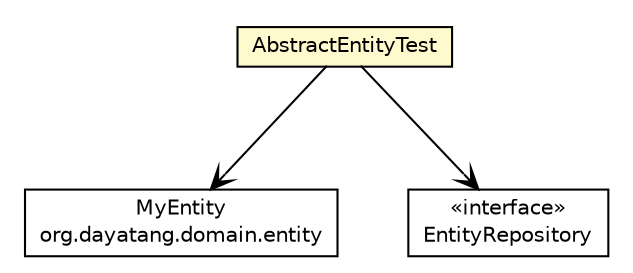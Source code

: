 #!/usr/local/bin/dot
#
# Class diagram 
# Generated by UMLGraph version R5_6_6-8-g8d7759 (http://www.umlgraph.org/)
#

digraph G {
	edge [fontname="Helvetica",fontsize=10,labelfontname="Helvetica",labelfontsize=10];
	node [fontname="Helvetica",fontsize=10,shape=plaintext];
	nodesep=0.25;
	ranksep=0.5;
	// org.dayatang.domain.AbstractEntityTest
	c12581 [label=<<table title="org.dayatang.domain.AbstractEntityTest" border="0" cellborder="1" cellspacing="0" cellpadding="2" port="p" bgcolor="lemonChiffon" href="./AbstractEntityTest.html">
		<tr><td><table border="0" cellspacing="0" cellpadding="1">
<tr><td align="center" balign="center"> AbstractEntityTest </td></tr>
		</table></td></tr>
		</table>>, URL="./AbstractEntityTest.html", fontname="Helvetica", fontcolor="black", fontsize=10.0];
	// org.dayatang.domain.entity.MyEntity
	c12585 [label=<<table title="org.dayatang.domain.entity.MyEntity" border="0" cellborder="1" cellspacing="0" cellpadding="2" port="p" href="./entity/MyEntity.html">
		<tr><td><table border="0" cellspacing="0" cellpadding="1">
<tr><td align="center" balign="center"> MyEntity </td></tr>
<tr><td align="center" balign="center"> org.dayatang.domain.entity </td></tr>
		</table></td></tr>
		</table>>, URL="./entity/MyEntity.html", fontname="Helvetica", fontcolor="black", fontsize=10.0];
	// org.dayatang.domain.AbstractEntityTest NAVASSOC org.dayatang.domain.entity.MyEntity
	c12581:p -> c12585:p [taillabel="", label=" "headlabel="", fontname="Helvetica", fontcolor="black", fontsize=10.0, color="black", arrowhead=open];
	// org.dayatang.domain.AbstractEntityTest NAVASSOC org.dayatang.domain.EntityRepository
	c12581:p -> c12753:p [taillabel="", label=" "headlabel="", fontname="Helvetica", fontcolor="black", fontsize=10.0, color="black", arrowhead=open];
	// org.dayatang.domain.EntityRepository
	c12753 [label=<<table title="org.dayatang.domain.EntityRepository" border="0" cellborder="1" cellspacing="0" cellpadding="2" port="p" href="http://java.sun.com/j2se/1.4.2/docs/api/org/dayatang/domain/EntityRepository.html">
		<tr><td><table border="0" cellspacing="0" cellpadding="1">
<tr><td align="center" balign="center"> &#171;interface&#187; </td></tr>
<tr><td align="center" balign="center"> EntityRepository </td></tr>
		</table></td></tr>
		</table>>, URL="http://java.sun.com/j2se/1.4.2/docs/api/org/dayatang/domain/EntityRepository.html", fontname="Helvetica", fontcolor="black", fontsize=10.0];
}

